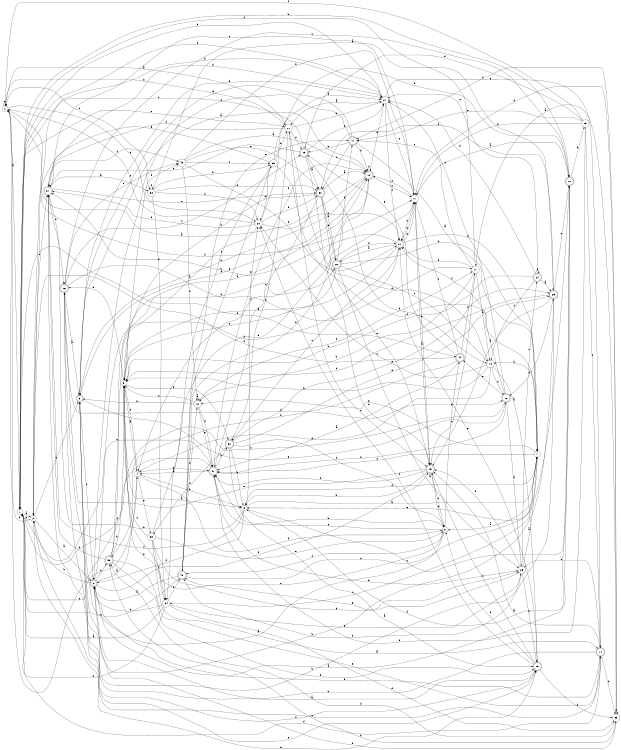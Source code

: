 digraph n36_3 {
__start0 [label="" shape="none"];

rankdir=LR;
size="8,5";

s0 [style="filled", color="black", fillcolor="white" shape="circle", label="0"];
s1 [style="filled", color="black", fillcolor="white" shape="circle", label="1"];
s2 [style="filled", color="black", fillcolor="white" shape="circle", label="2"];
s3 [style="rounded,filled", color="black", fillcolor="white" shape="doublecircle", label="3"];
s4 [style="filled", color="black", fillcolor="white" shape="circle", label="4"];
s5 [style="filled", color="black", fillcolor="white" shape="circle", label="5"];
s6 [style="filled", color="black", fillcolor="white" shape="circle", label="6"];
s7 [style="filled", color="black", fillcolor="white" shape="circle", label="7"];
s8 [style="filled", color="black", fillcolor="white" shape="circle", label="8"];
s9 [style="rounded,filled", color="black", fillcolor="white" shape="doublecircle", label="9"];
s10 [style="rounded,filled", color="black", fillcolor="white" shape="doublecircle", label="10"];
s11 [style="filled", color="black", fillcolor="white" shape="circle", label="11"];
s12 [style="rounded,filled", color="black", fillcolor="white" shape="doublecircle", label="12"];
s13 [style="filled", color="black", fillcolor="white" shape="circle", label="13"];
s14 [style="rounded,filled", color="black", fillcolor="white" shape="doublecircle", label="14"];
s15 [style="rounded,filled", color="black", fillcolor="white" shape="doublecircle", label="15"];
s16 [style="rounded,filled", color="black", fillcolor="white" shape="doublecircle", label="16"];
s17 [style="filled", color="black", fillcolor="white" shape="circle", label="17"];
s18 [style="filled", color="black", fillcolor="white" shape="circle", label="18"];
s19 [style="rounded,filled", color="black", fillcolor="white" shape="doublecircle", label="19"];
s20 [style="filled", color="black", fillcolor="white" shape="circle", label="20"];
s21 [style="filled", color="black", fillcolor="white" shape="circle", label="21"];
s22 [style="rounded,filled", color="black", fillcolor="white" shape="doublecircle", label="22"];
s23 [style="filled", color="black", fillcolor="white" shape="circle", label="23"];
s24 [style="rounded,filled", color="black", fillcolor="white" shape="doublecircle", label="24"];
s25 [style="rounded,filled", color="black", fillcolor="white" shape="doublecircle", label="25"];
s26 [style="rounded,filled", color="black", fillcolor="white" shape="doublecircle", label="26"];
s27 [style="filled", color="black", fillcolor="white" shape="circle", label="27"];
s28 [style="filled", color="black", fillcolor="white" shape="circle", label="28"];
s29 [style="rounded,filled", color="black", fillcolor="white" shape="doublecircle", label="29"];
s30 [style="rounded,filled", color="black", fillcolor="white" shape="doublecircle", label="30"];
s31 [style="rounded,filled", color="black", fillcolor="white" shape="doublecircle", label="31"];
s32 [style="rounded,filled", color="black", fillcolor="white" shape="doublecircle", label="32"];
s33 [style="filled", color="black", fillcolor="white" shape="circle", label="33"];
s34 [style="filled", color="black", fillcolor="white" shape="circle", label="34"];
s35 [style="filled", color="black", fillcolor="white" shape="circle", label="35"];
s36 [style="rounded,filled", color="black", fillcolor="white" shape="doublecircle", label="36"];
s37 [style="rounded,filled", color="black", fillcolor="white" shape="doublecircle", label="37"];
s38 [style="filled", color="black", fillcolor="white" shape="circle", label="38"];
s39 [style="filled", color="black", fillcolor="white" shape="circle", label="39"];
s40 [style="rounded,filled", color="black", fillcolor="white" shape="doublecircle", label="40"];
s41 [style="rounded,filled", color="black", fillcolor="white" shape="doublecircle", label="41"];
s42 [style="filled", color="black", fillcolor="white" shape="circle", label="42"];
s43 [style="filled", color="black", fillcolor="white" shape="circle", label="43"];
s44 [style="rounded,filled", color="black", fillcolor="white" shape="doublecircle", label="44"];
s0 -> s1 [label="a"];
s0 -> s28 [label="b"];
s0 -> s38 [label="c"];
s0 -> s20 [label="d"];
s0 -> s0 [label="e"];
s0 -> s11 [label="f"];
s1 -> s2 [label="a"];
s1 -> s12 [label="b"];
s1 -> s28 [label="c"];
s1 -> s14 [label="d"];
s1 -> s44 [label="e"];
s1 -> s27 [label="f"];
s2 -> s3 [label="a"];
s2 -> s1 [label="b"];
s2 -> s9 [label="c"];
s2 -> s19 [label="d"];
s2 -> s37 [label="e"];
s2 -> s0 [label="f"];
s3 -> s4 [label="a"];
s3 -> s2 [label="b"];
s3 -> s36 [label="c"];
s3 -> s15 [label="d"];
s3 -> s35 [label="e"];
s3 -> s21 [label="f"];
s4 -> s5 [label="a"];
s4 -> s6 [label="b"];
s4 -> s1 [label="c"];
s4 -> s31 [label="d"];
s4 -> s33 [label="e"];
s4 -> s8 [label="f"];
s5 -> s6 [label="a"];
s5 -> s16 [label="b"];
s5 -> s4 [label="c"];
s5 -> s32 [label="d"];
s5 -> s34 [label="e"];
s5 -> s43 [label="f"];
s6 -> s7 [label="a"];
s6 -> s37 [label="b"];
s6 -> s12 [label="c"];
s6 -> s3 [label="d"];
s6 -> s20 [label="e"];
s6 -> s37 [label="f"];
s7 -> s8 [label="a"];
s7 -> s18 [label="b"];
s7 -> s34 [label="c"];
s7 -> s31 [label="d"];
s7 -> s42 [label="e"];
s7 -> s6 [label="f"];
s8 -> s9 [label="a"];
s8 -> s31 [label="b"];
s8 -> s5 [label="c"];
s8 -> s44 [label="d"];
s8 -> s31 [label="e"];
s8 -> s40 [label="f"];
s9 -> s10 [label="a"];
s9 -> s25 [label="b"];
s9 -> s10 [label="c"];
s9 -> s27 [label="d"];
s9 -> s26 [label="e"];
s9 -> s3 [label="f"];
s10 -> s0 [label="a"];
s10 -> s9 [label="b"];
s10 -> s11 [label="c"];
s10 -> s4 [label="d"];
s10 -> s27 [label="e"];
s10 -> s10 [label="f"];
s11 -> s12 [label="a"];
s11 -> s15 [label="b"];
s11 -> s37 [label="c"];
s11 -> s21 [label="d"];
s11 -> s21 [label="e"];
s11 -> s10 [label="f"];
s12 -> s3 [label="a"];
s12 -> s13 [label="b"];
s12 -> s16 [label="c"];
s12 -> s20 [label="d"];
s12 -> s6 [label="e"];
s12 -> s6 [label="f"];
s13 -> s0 [label="a"];
s13 -> s11 [label="b"];
s13 -> s14 [label="c"];
s13 -> s29 [label="d"];
s13 -> s41 [label="e"];
s13 -> s31 [label="f"];
s14 -> s15 [label="a"];
s14 -> s16 [label="b"];
s14 -> s2 [label="c"];
s14 -> s35 [label="d"];
s14 -> s23 [label="e"];
s14 -> s3 [label="f"];
s15 -> s11 [label="a"];
s15 -> s6 [label="b"];
s15 -> s8 [label="c"];
s15 -> s8 [label="d"];
s15 -> s16 [label="e"];
s15 -> s31 [label="f"];
s16 -> s9 [label="a"];
s16 -> s17 [label="b"];
s16 -> s29 [label="c"];
s16 -> s26 [label="d"];
s16 -> s43 [label="e"];
s16 -> s19 [label="f"];
s17 -> s18 [label="a"];
s17 -> s42 [label="b"];
s17 -> s15 [label="c"];
s17 -> s21 [label="d"];
s17 -> s41 [label="e"];
s17 -> s1 [label="f"];
s18 -> s19 [label="a"];
s18 -> s5 [label="b"];
s18 -> s20 [label="c"];
s18 -> s28 [label="d"];
s18 -> s4 [label="e"];
s18 -> s26 [label="f"];
s19 -> s3 [label="a"];
s19 -> s15 [label="b"];
s19 -> s20 [label="c"];
s19 -> s8 [label="d"];
s19 -> s21 [label="e"];
s19 -> s35 [label="f"];
s20 -> s5 [label="a"];
s20 -> s21 [label="b"];
s20 -> s0 [label="c"];
s20 -> s37 [label="d"];
s20 -> s39 [label="e"];
s20 -> s30 [label="f"];
s21 -> s22 [label="a"];
s21 -> s37 [label="b"];
s21 -> s32 [label="c"];
s21 -> s5 [label="d"];
s21 -> s11 [label="e"];
s21 -> s7 [label="f"];
s22 -> s23 [label="a"];
s22 -> s7 [label="b"];
s22 -> s5 [label="c"];
s22 -> s21 [label="d"];
s22 -> s18 [label="e"];
s22 -> s41 [label="f"];
s23 -> s7 [label="a"];
s23 -> s19 [label="b"];
s23 -> s24 [label="c"];
s23 -> s15 [label="d"];
s23 -> s40 [label="e"];
s23 -> s40 [label="f"];
s24 -> s25 [label="a"];
s24 -> s5 [label="b"];
s24 -> s27 [label="c"];
s24 -> s27 [label="d"];
s24 -> s24 [label="e"];
s24 -> s18 [label="f"];
s25 -> s15 [label="a"];
s25 -> s9 [label="b"];
s25 -> s5 [label="c"];
s25 -> s26 [label="d"];
s25 -> s12 [label="e"];
s25 -> s30 [label="f"];
s26 -> s23 [label="a"];
s26 -> s0 [label="b"];
s26 -> s27 [label="c"];
s26 -> s31 [label="d"];
s26 -> s44 [label="e"];
s26 -> s21 [label="f"];
s27 -> s28 [label="a"];
s27 -> s2 [label="b"];
s27 -> s11 [label="c"];
s27 -> s1 [label="d"];
s27 -> s14 [label="e"];
s27 -> s21 [label="f"];
s28 -> s0 [label="a"];
s28 -> s27 [label="b"];
s28 -> s15 [label="c"];
s28 -> s29 [label="d"];
s28 -> s32 [label="e"];
s28 -> s37 [label="f"];
s29 -> s30 [label="a"];
s29 -> s18 [label="b"];
s29 -> s1 [label="c"];
s29 -> s15 [label="d"];
s29 -> s37 [label="e"];
s29 -> s27 [label="f"];
s30 -> s10 [label="a"];
s30 -> s5 [label="b"];
s30 -> s31 [label="c"];
s30 -> s22 [label="d"];
s30 -> s15 [label="e"];
s30 -> s22 [label="f"];
s31 -> s4 [label="a"];
s31 -> s32 [label="b"];
s31 -> s1 [label="c"];
s31 -> s10 [label="d"];
s31 -> s23 [label="e"];
s31 -> s1 [label="f"];
s32 -> s19 [label="a"];
s32 -> s6 [label="b"];
s32 -> s8 [label="c"];
s32 -> s25 [label="d"];
s32 -> s25 [label="e"];
s32 -> s33 [label="f"];
s33 -> s14 [label="a"];
s33 -> s10 [label="b"];
s33 -> s5 [label="c"];
s33 -> s23 [label="d"];
s33 -> s8 [label="e"];
s33 -> s34 [label="f"];
s34 -> s1 [label="a"];
s34 -> s1 [label="b"];
s34 -> s3 [label="c"];
s34 -> s35 [label="d"];
s34 -> s23 [label="e"];
s34 -> s40 [label="f"];
s35 -> s17 [label="a"];
s35 -> s36 [label="b"];
s35 -> s41 [label="c"];
s35 -> s11 [label="d"];
s35 -> s35 [label="e"];
s35 -> s36 [label="f"];
s36 -> s10 [label="a"];
s36 -> s5 [label="b"];
s36 -> s37 [label="c"];
s36 -> s22 [label="d"];
s36 -> s14 [label="e"];
s36 -> s19 [label="f"];
s37 -> s38 [label="a"];
s37 -> s16 [label="b"];
s37 -> s30 [label="c"];
s37 -> s27 [label="d"];
s37 -> s19 [label="e"];
s37 -> s43 [label="f"];
s38 -> s25 [label="a"];
s38 -> s39 [label="b"];
s38 -> s38 [label="c"];
s38 -> s30 [label="d"];
s38 -> s34 [label="e"];
s38 -> s20 [label="f"];
s39 -> s27 [label="a"];
s39 -> s28 [label="b"];
s39 -> s34 [label="c"];
s39 -> s7 [label="d"];
s39 -> s2 [label="e"];
s39 -> s40 [label="f"];
s40 -> s3 [label="a"];
s40 -> s11 [label="b"];
s40 -> s1 [label="c"];
s40 -> s7 [label="d"];
s40 -> s41 [label="e"];
s40 -> s42 [label="f"];
s41 -> s7 [label="a"];
s41 -> s29 [label="b"];
s41 -> s30 [label="c"];
s41 -> s10 [label="d"];
s41 -> s9 [label="e"];
s41 -> s3 [label="f"];
s42 -> s42 [label="a"];
s42 -> s9 [label="b"];
s42 -> s5 [label="c"];
s42 -> s31 [label="d"];
s42 -> s31 [label="e"];
s42 -> s17 [label="f"];
s43 -> s10 [label="a"];
s43 -> s11 [label="b"];
s43 -> s39 [label="c"];
s43 -> s42 [label="d"];
s43 -> s30 [label="e"];
s43 -> s21 [label="f"];
s44 -> s31 [label="a"];
s44 -> s36 [label="b"];
s44 -> s11 [label="c"];
s44 -> s2 [label="d"];
s44 -> s29 [label="e"];
s44 -> s17 [label="f"];

}